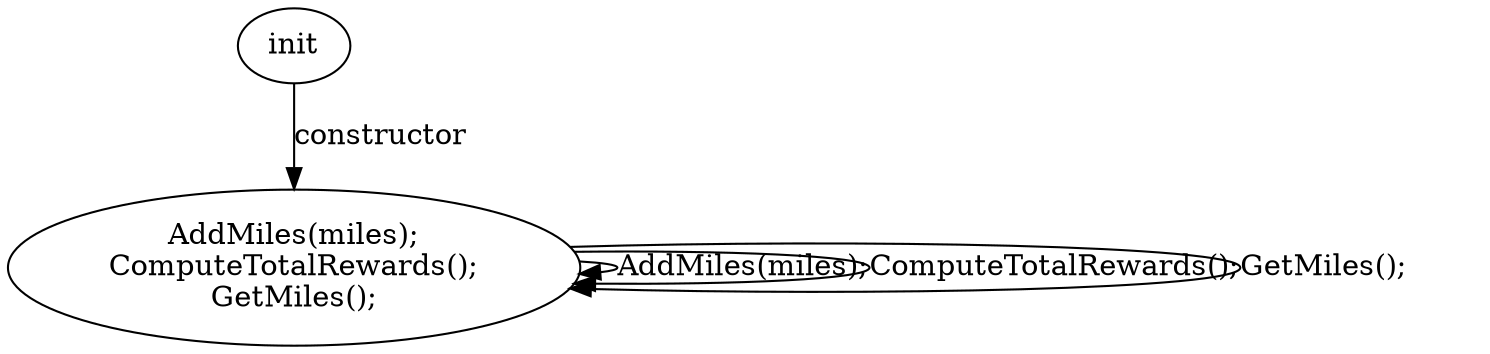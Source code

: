 // Prueba
digraph {
	init [label=init]
	"1-2-3-" [label="AddMiles(miles);
ComputeTotalRewards();
GetMiles();
"]
	init -> "1-2-3-" [label=constructor]
	"1-2-3-" [label="AddMiles(miles);
ComputeTotalRewards();
GetMiles();
"]
	"1-2-3-" [label="AddMiles(miles);
ComputeTotalRewards();
GetMiles();
"]
	"1-2-3-" -> "1-2-3-" [label="AddMiles(miles);"]
	"1-2-3-" [label="AddMiles(miles);
ComputeTotalRewards();
GetMiles();
"]
	"1-2-3-" [label="AddMiles(miles);
ComputeTotalRewards();
GetMiles();
"]
	"1-2-3-" -> "1-2-3-" [label="ComputeTotalRewards();"]
	"1-2-3-" [label="AddMiles(miles);
ComputeTotalRewards();
GetMiles();
"]
	"1-2-3-" [label="AddMiles(miles);
ComputeTotalRewards();
GetMiles();
"]
	"1-2-3-" -> "1-2-3-" [label="GetMiles();"]
}
